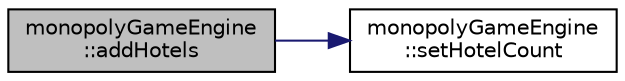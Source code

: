 digraph "monopolyGameEngine::addHotels"
{
 // LATEX_PDF_SIZE
  edge [fontname="Helvetica",fontsize="10",labelfontname="Helvetica",labelfontsize="10"];
  node [fontname="Helvetica",fontsize="10",shape=record];
  rankdir="LR";
  Node1 [label="monopolyGameEngine\l::addHotels",height=0.2,width=0.4,color="black", fillcolor="grey75", style="filled", fontcolor="black",tooltip=" "];
  Node1 -> Node2 [color="midnightblue",fontsize="10",style="solid",fontname="Helvetica"];
  Node2 [label="monopolyGameEngine\l::setHotelCount",height=0.2,width=0.4,color="black", fillcolor="white", style="filled",URL="$classmonopoly_game_engine.html#a929ee51bc796ef0d0cd8500d79bf488b",tooltip=" "];
}
